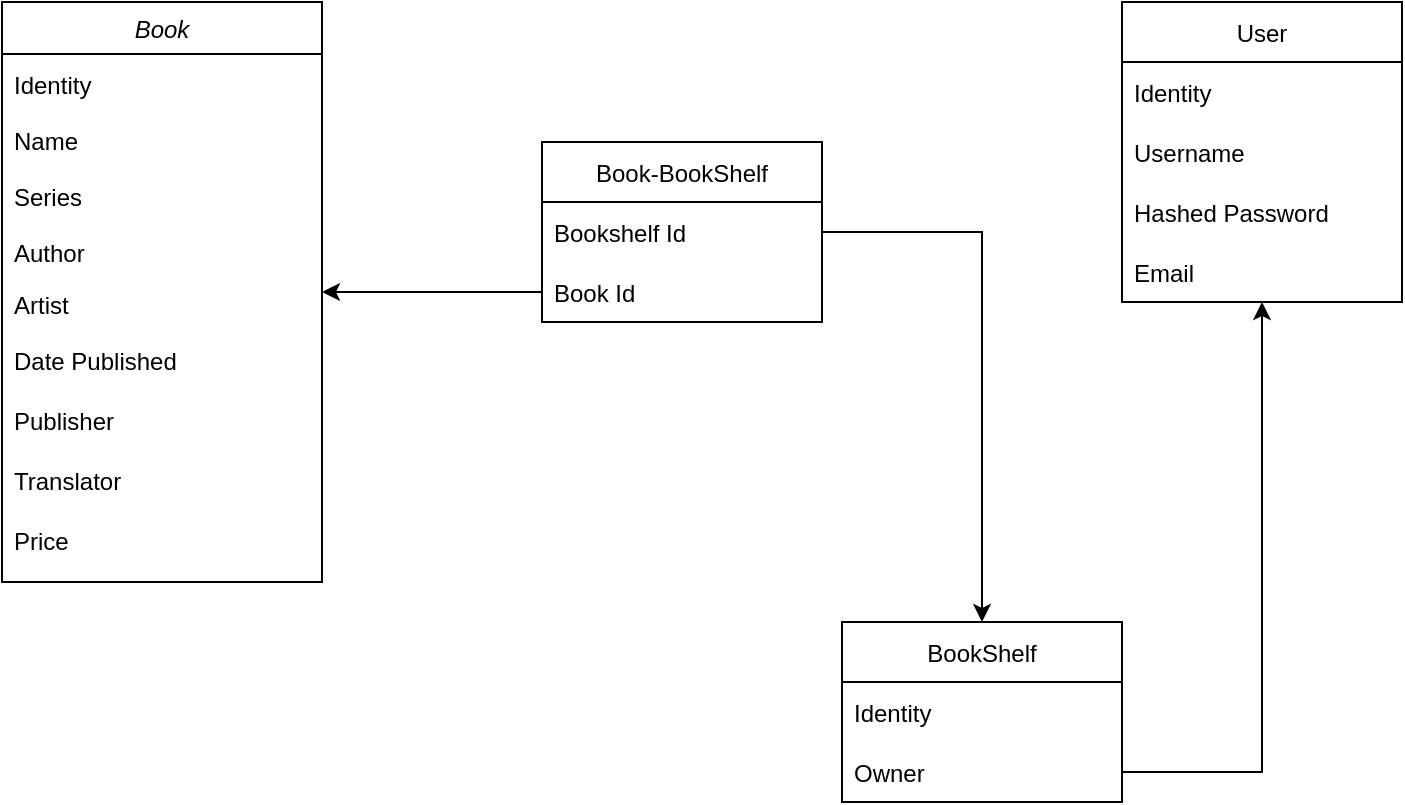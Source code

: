 <mxfile version="17.4.5" type="device"><diagram id="C5RBs43oDa-KdzZeNtuy" name="Page-1"><mxGraphModel dx="2062" dy="754" grid="1" gridSize="10" guides="1" tooltips="1" connect="1" arrows="1" fold="1" page="1" pageScale="1" pageWidth="827" pageHeight="1169" math="0" shadow="0"><root><mxCell id="WIyWlLk6GJQsqaUBKTNV-0"/><mxCell id="WIyWlLk6GJQsqaUBKTNV-1" parent="WIyWlLk6GJQsqaUBKTNV-0"/><mxCell id="zkfFHV4jXpPFQw0GAbJ--0" value="Book" style="swimlane;fontStyle=2;align=center;verticalAlign=top;childLayout=stackLayout;horizontal=1;startSize=26;horizontalStack=0;resizeParent=1;resizeLast=0;collapsible=1;marginBottom=0;rounded=0;shadow=0;strokeWidth=1;" parent="WIyWlLk6GJQsqaUBKTNV-1" vertex="1"><mxGeometry x="40" y="60" width="160" height="290" as="geometry"><mxRectangle x="230" y="140" width="160" height="26" as="alternateBounds"/></mxGeometry></mxCell><mxCell id="mef4twwft4dkcxLEqjwW-5" value="Identity" style="text;strokeColor=none;fillColor=none;align=left;verticalAlign=middle;spacingLeft=4;spacingRight=4;overflow=hidden;points=[[0,0.5],[1,0.5]];portConstraint=eastwest;rotatable=0;" parent="zkfFHV4jXpPFQw0GAbJ--0" vertex="1"><mxGeometry y="26" width="160" height="30" as="geometry"/></mxCell><mxCell id="zkfFHV4jXpPFQw0GAbJ--1" value="Name" style="text;align=left;verticalAlign=top;spacingLeft=4;spacingRight=4;overflow=hidden;rotatable=0;points=[[0,0.5],[1,0.5]];portConstraint=eastwest;" parent="zkfFHV4jXpPFQw0GAbJ--0" vertex="1"><mxGeometry y="56" width="160" height="26" as="geometry"/></mxCell><mxCell id="mef4twwft4dkcxLEqjwW-7" value="Series" style="text;strokeColor=none;fillColor=none;align=left;verticalAlign=middle;spacingLeft=4;spacingRight=4;overflow=hidden;points=[[0,0.5],[1,0.5]];portConstraint=eastwest;rotatable=0;" parent="zkfFHV4jXpPFQw0GAbJ--0" vertex="1"><mxGeometry y="82" width="160" height="30" as="geometry"/></mxCell><mxCell id="zkfFHV4jXpPFQw0GAbJ--2" value="Author" style="text;align=left;verticalAlign=top;spacingLeft=4;spacingRight=4;overflow=hidden;rotatable=0;points=[[0,0.5],[1,0.5]];portConstraint=eastwest;rounded=0;shadow=0;html=0;" parent="zkfFHV4jXpPFQw0GAbJ--0" vertex="1"><mxGeometry y="112" width="160" height="26" as="geometry"/></mxCell><mxCell id="zkfFHV4jXpPFQw0GAbJ--3" value="Artist" style="text;align=left;verticalAlign=top;spacingLeft=4;spacingRight=4;overflow=hidden;rotatable=0;points=[[0,0.5],[1,0.5]];portConstraint=eastwest;rounded=0;shadow=0;html=0;" parent="zkfFHV4jXpPFQw0GAbJ--0" vertex="1"><mxGeometry y="138" width="160" height="26" as="geometry"/></mxCell><mxCell id="mef4twwft4dkcxLEqjwW-0" value="Date Published" style="text;strokeColor=none;fillColor=none;align=left;verticalAlign=middle;spacingLeft=4;spacingRight=4;overflow=hidden;points=[[0,0.5],[1,0.5]];portConstraint=eastwest;rotatable=0;" parent="zkfFHV4jXpPFQw0GAbJ--0" vertex="1"><mxGeometry y="164" width="160" height="30" as="geometry"/></mxCell><mxCell id="mef4twwft4dkcxLEqjwW-1" value="Publisher" style="text;strokeColor=none;fillColor=none;align=left;verticalAlign=middle;spacingLeft=4;spacingRight=4;overflow=hidden;points=[[0,0.5],[1,0.5]];portConstraint=eastwest;rotatable=0;" parent="zkfFHV4jXpPFQw0GAbJ--0" vertex="1"><mxGeometry y="194" width="160" height="30" as="geometry"/></mxCell><mxCell id="mef4twwft4dkcxLEqjwW-3" value="Translator" style="text;strokeColor=none;fillColor=none;align=left;verticalAlign=middle;spacingLeft=4;spacingRight=4;overflow=hidden;points=[[0,0.5],[1,0.5]];portConstraint=eastwest;rotatable=0;" parent="zkfFHV4jXpPFQw0GAbJ--0" vertex="1"><mxGeometry y="224" width="160" height="30" as="geometry"/></mxCell><mxCell id="mef4twwft4dkcxLEqjwW-2" value="Price" style="text;strokeColor=none;fillColor=none;align=left;verticalAlign=middle;spacingLeft=4;spacingRight=4;overflow=hidden;points=[[0,0.5],[1,0.5]];portConstraint=eastwest;rotatable=0;" parent="zkfFHV4jXpPFQw0GAbJ--0" vertex="1"><mxGeometry y="254" width="160" height="30" as="geometry"/></mxCell><mxCell id="pFksVFuBjgMosI8RxoqC-0" value="User" style="swimlane;fontStyle=0;childLayout=stackLayout;horizontal=1;startSize=30;horizontalStack=0;resizeParent=1;resizeParentMax=0;resizeLast=0;collapsible=1;marginBottom=0;" parent="WIyWlLk6GJQsqaUBKTNV-1" vertex="1"><mxGeometry x="600" y="60" width="140" height="150" as="geometry"/></mxCell><mxCell id="pFksVFuBjgMosI8RxoqC-1" value="Identity" style="text;strokeColor=none;fillColor=none;align=left;verticalAlign=middle;spacingLeft=4;spacingRight=4;overflow=hidden;points=[[0,0.5],[1,0.5]];portConstraint=eastwest;rotatable=0;" parent="pFksVFuBjgMosI8RxoqC-0" vertex="1"><mxGeometry y="30" width="140" height="30" as="geometry"/></mxCell><mxCell id="pFksVFuBjgMosI8RxoqC-2" value="Username" style="text;strokeColor=none;fillColor=none;align=left;verticalAlign=middle;spacingLeft=4;spacingRight=4;overflow=hidden;points=[[0,0.5],[1,0.5]];portConstraint=eastwest;rotatable=0;" parent="pFksVFuBjgMosI8RxoqC-0" vertex="1"><mxGeometry y="60" width="140" height="30" as="geometry"/></mxCell><mxCell id="pFksVFuBjgMosI8RxoqC-3" value="Hashed Password" style="text;strokeColor=none;fillColor=none;align=left;verticalAlign=middle;spacingLeft=4;spacingRight=4;overflow=hidden;points=[[0,0.5],[1,0.5]];portConstraint=eastwest;rotatable=0;" parent="pFksVFuBjgMosI8RxoqC-0" vertex="1"><mxGeometry y="90" width="140" height="30" as="geometry"/></mxCell><mxCell id="pFksVFuBjgMosI8RxoqC-5" value="Email" style="text;strokeColor=none;fillColor=none;align=left;verticalAlign=middle;spacingLeft=4;spacingRight=4;overflow=hidden;points=[[0,0.5],[1,0.5]];portConstraint=eastwest;rotatable=0;" parent="pFksVFuBjgMosI8RxoqC-0" vertex="1"><mxGeometry y="120" width="140" height="30" as="geometry"/></mxCell><mxCell id="pFksVFuBjgMosI8RxoqC-6" value="BookShelf" style="swimlane;fontStyle=0;childLayout=stackLayout;horizontal=1;startSize=30;horizontalStack=0;resizeParent=1;resizeParentMax=0;resizeLast=0;collapsible=1;marginBottom=0;" parent="WIyWlLk6GJQsqaUBKTNV-1" vertex="1"><mxGeometry x="460" y="370" width="140" height="90" as="geometry"/></mxCell><mxCell id="pFksVFuBjgMosI8RxoqC-7" value="Identity" style="text;strokeColor=none;fillColor=none;align=left;verticalAlign=middle;spacingLeft=4;spacingRight=4;overflow=hidden;points=[[0,0.5],[1,0.5]];portConstraint=eastwest;rotatable=0;" parent="pFksVFuBjgMosI8RxoqC-6" vertex="1"><mxGeometry y="30" width="140" height="30" as="geometry"/></mxCell><mxCell id="pFksVFuBjgMosI8RxoqC-8" value="Owner" style="text;strokeColor=none;fillColor=none;align=left;verticalAlign=middle;spacingLeft=4;spacingRight=4;overflow=hidden;points=[[0,0.5],[1,0.5]];portConstraint=eastwest;rotatable=0;" parent="pFksVFuBjgMosI8RxoqC-6" vertex="1"><mxGeometry y="60" width="140" height="30" as="geometry"/></mxCell><mxCell id="pFksVFuBjgMosI8RxoqC-10" style="edgeStyle=orthogonalEdgeStyle;rounded=0;orthogonalLoop=1;jettySize=auto;html=1;" parent="WIyWlLk6GJQsqaUBKTNV-1" source="pFksVFuBjgMosI8RxoqC-8" target="pFksVFuBjgMosI8RxoqC-0" edge="1"><mxGeometry relative="1" as="geometry"/></mxCell><mxCell id="pFksVFuBjgMosI8RxoqC-11" value="Book-BookShelf" style="swimlane;fontStyle=0;childLayout=stackLayout;horizontal=1;startSize=30;horizontalStack=0;resizeParent=1;resizeParentMax=0;resizeLast=0;collapsible=1;marginBottom=0;" parent="WIyWlLk6GJQsqaUBKTNV-1" vertex="1"><mxGeometry x="310" y="130" width="140" height="90" as="geometry"/></mxCell><mxCell id="pFksVFuBjgMosI8RxoqC-12" value="Bookshelf Id" style="text;strokeColor=none;fillColor=none;align=left;verticalAlign=middle;spacingLeft=4;spacingRight=4;overflow=hidden;points=[[0,0.5],[1,0.5]];portConstraint=eastwest;rotatable=0;" parent="pFksVFuBjgMosI8RxoqC-11" vertex="1"><mxGeometry y="30" width="140" height="30" as="geometry"/></mxCell><mxCell id="pFksVFuBjgMosI8RxoqC-13" value="Book Id" style="text;strokeColor=none;fillColor=none;align=left;verticalAlign=middle;spacingLeft=4;spacingRight=4;overflow=hidden;points=[[0,0.5],[1,0.5]];portConstraint=eastwest;rotatable=0;" parent="pFksVFuBjgMosI8RxoqC-11" vertex="1"><mxGeometry y="60" width="140" height="30" as="geometry"/></mxCell><mxCell id="pFksVFuBjgMosI8RxoqC-16" style="edgeStyle=orthogonalEdgeStyle;rounded=0;orthogonalLoop=1;jettySize=auto;html=1;entryX=0.5;entryY=0;entryDx=0;entryDy=0;" parent="WIyWlLk6GJQsqaUBKTNV-1" source="pFksVFuBjgMosI8RxoqC-12" target="pFksVFuBjgMosI8RxoqC-6" edge="1"><mxGeometry relative="1" as="geometry"/></mxCell><mxCell id="pFksVFuBjgMosI8RxoqC-17" style="edgeStyle=orthogonalEdgeStyle;rounded=0;orthogonalLoop=1;jettySize=auto;html=1;" parent="WIyWlLk6GJQsqaUBKTNV-1" source="pFksVFuBjgMosI8RxoqC-13" target="zkfFHV4jXpPFQw0GAbJ--0" edge="1"><mxGeometry relative="1" as="geometry"/></mxCell></root></mxGraphModel></diagram></mxfile>